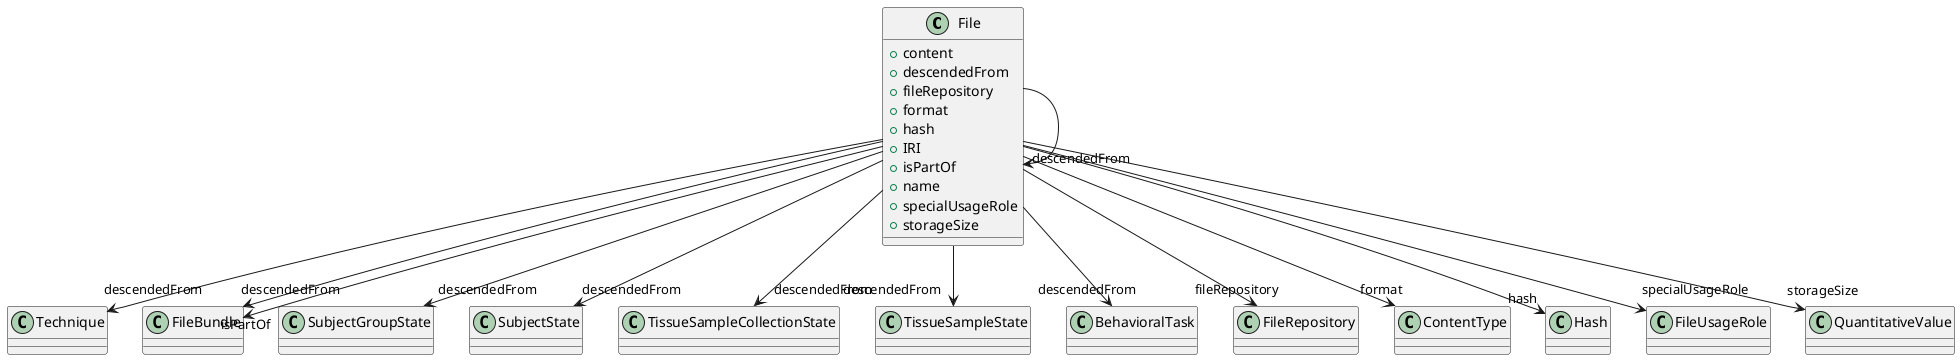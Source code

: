 @startuml
class File {
+content
+descendedFrom
+fileRepository
+format
+hash
+IRI
+isPartOf
+name
+specialUsageRole
+storageSize

}
File -d-> "descendedFrom" Technique
File -d-> "descendedFrom" FileBundle
File -d-> "descendedFrom" File
File -d-> "descendedFrom" SubjectGroupState
File -d-> "descendedFrom" SubjectState
File -d-> "descendedFrom" TissueSampleCollectionState
File -d-> "descendedFrom" TissueSampleState
File -d-> "descendedFrom" BehavioralTask
File -d-> "fileRepository" FileRepository
File -d-> "format" ContentType
File -d-> "hash" Hash
File -d-> "isPartOf" FileBundle
File -d-> "specialUsageRole" FileUsageRole
File -d-> "storageSize" QuantitativeValue

@enduml